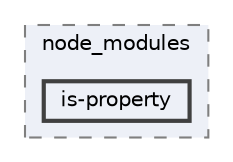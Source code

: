 digraph "is-property"
{
 // INTERACTIVE_SVG=YES
 // LATEX_PDF_SIZE
  bgcolor="transparent";
  edge [fontname=Helvetica,fontsize=10,labelfontname=Helvetica,labelfontsize=10];
  node [fontname=Helvetica,fontsize=10,shape=box,height=0.2,width=0.4];
  compound=true
  subgraph clusterdir_a7123d6b295578c61fe01482133a4996 {
    graph [ bgcolor="#edf0f7", pencolor="grey50", label="node_modules", fontname=Helvetica,fontsize=10 style="filled,dashed", URL="dir_a7123d6b295578c61fe01482133a4996.html",tooltip=""]
  dir_204763a9008d13f7b6fac227f9f5d267 [label="is-property", fillcolor="#edf0f7", color="grey25", style="filled,bold", URL="dir_204763a9008d13f7b6fac227f9f5d267.html",tooltip=""];
  }
}
